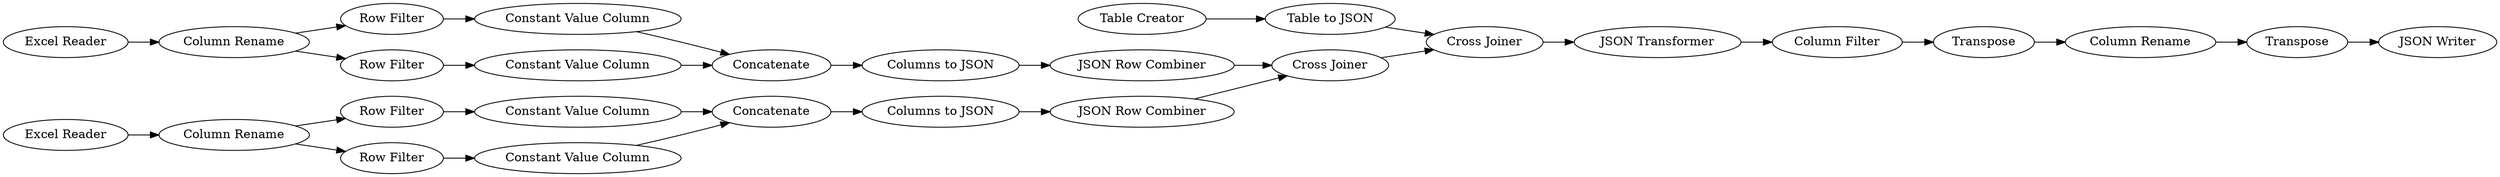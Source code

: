 digraph {
	1473 -> 1475
	1472 -> 1475
	1463 -> 1466
	1686 -> 1687
	13 -> 20
	1474 -> 1473
	17 -> 1560
	1476 -> 1559
	1475 -> 1476
	1559 -> 1557
	20 -> 17
	1471 -> 1472
	1462 -> 1558
	1470 -> 1462
	1560 -> 1686
	1463 -> 1468
	1468 -> 1469
	1467 -> 1470
	1464 -> 1474
	1558 -> 1557
	1 -> 1463
	1688 -> 1684
	1469 -> 1470
	1557 -> 20
	1464 -> 1471
	1466 -> 1467
	1687 -> 1688
	2 -> 1464
	11 -> 13
	1463 [label="Column Rename"]
	1686 [label=Transpose]
	1472 [label="Constant Value Column"]
	1468 [label="Row Filter"]
	1464 [label="Column Rename"]
	17 [label="JSON Transformer"]
	1475 [label=Concatenate]
	1469 [label="Constant Value Column"]
	1470 [label=Concatenate]
	1560 [label="Column Filter"]
	1467 [label="Constant Value Column"]
	1476 [label="Columns to JSON"]
	1471 [label="Row Filter"]
	1473 [label="Constant Value Column"]
	1559 [label="JSON Row Combiner"]
	1462 [label="Columns to JSON"]
	1 [label="Excel Reader"]
	1684 [label="JSON Writer"]
	1688 [label=Transpose]
	11 [label="Table Creator"]
	1687 [label="Column Rename"]
	13 [label="Table to JSON"]
	20 [label="Cross Joiner"]
	1558 [label="JSON Row Combiner"]
	1466 [label="Row Filter"]
	1557 [label="Cross Joiner"]
	1474 [label="Row Filter"]
	2 [label="Excel Reader"]
	rankdir=LR
}
